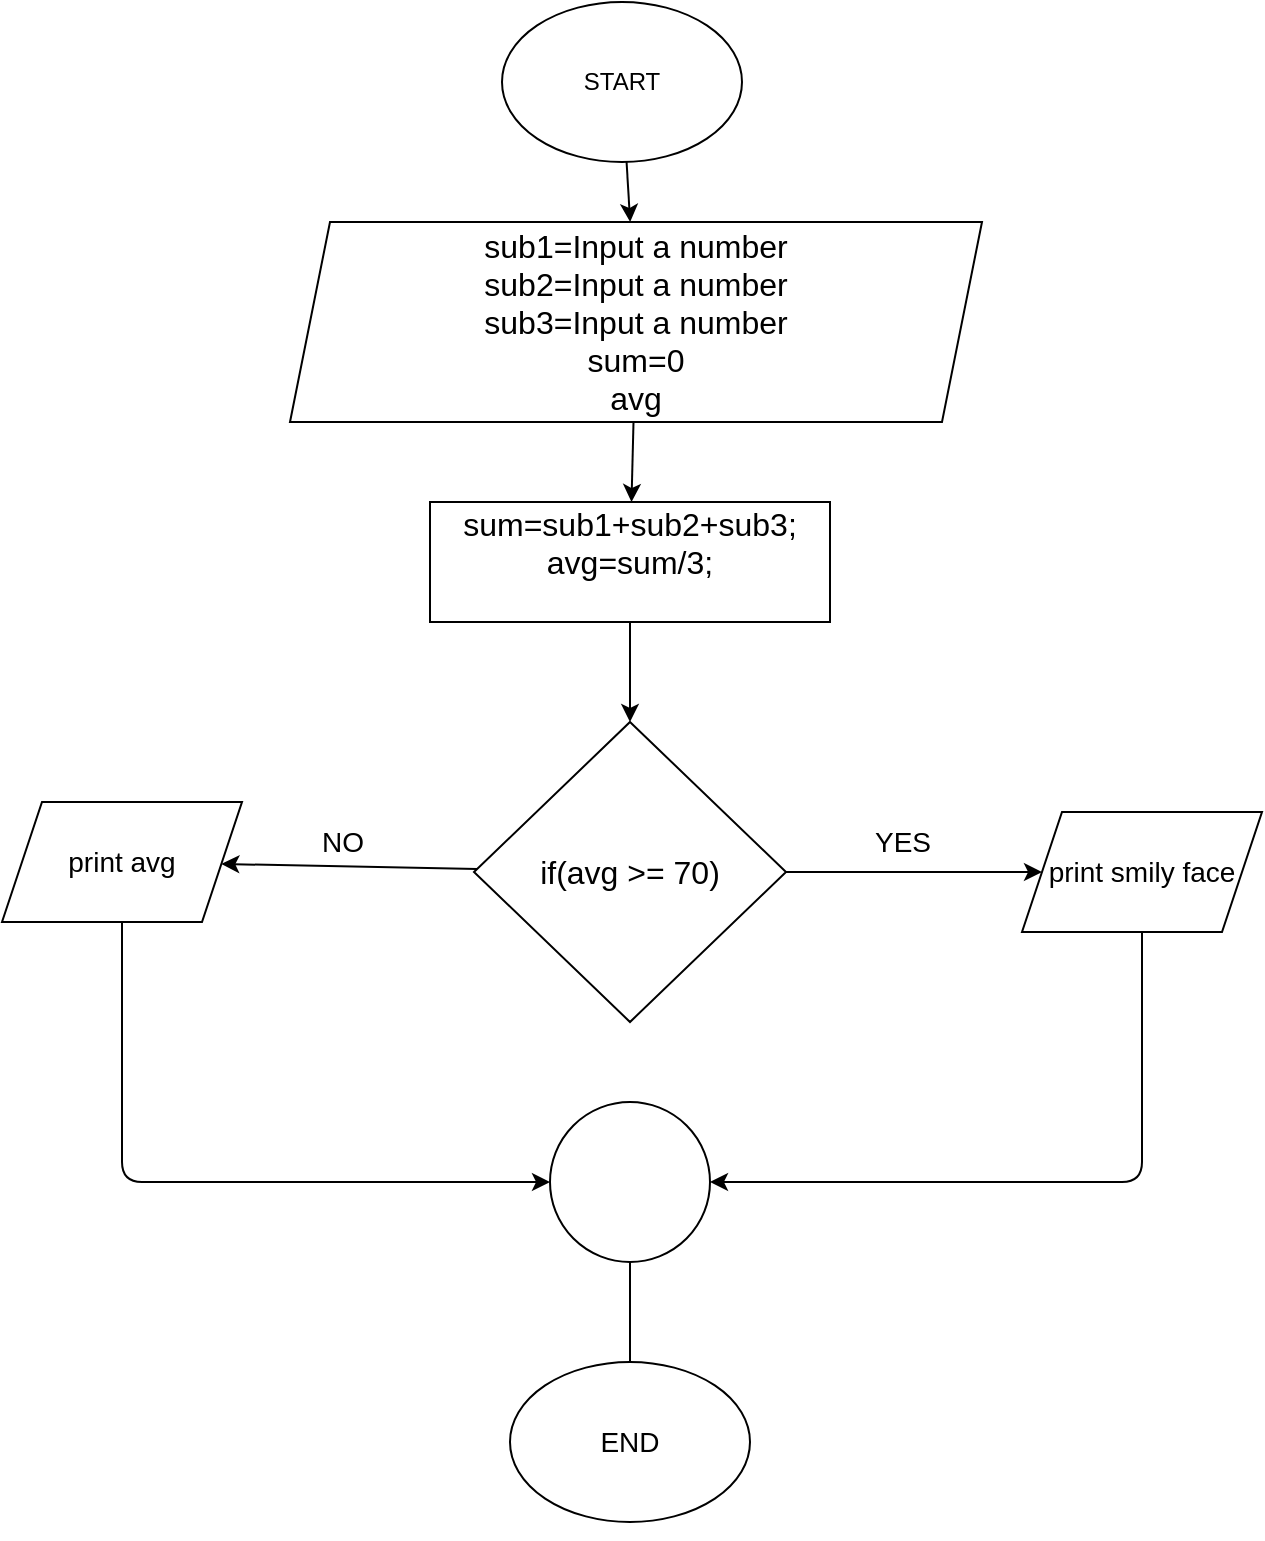 <mxfile>
    <diagram id="yP8Zo_d3nB-GK-JGSS7K" name="Page-1">
        <mxGraphModel dx="890" dy="478" grid="1" gridSize="10" guides="1" tooltips="1" connect="1" arrows="1" fold="1" page="1" pageScale="1" pageWidth="827" pageHeight="1169" math="0" shadow="0">
            <root>
                <mxCell id="0"/>
                <mxCell id="1" parent="0"/>
                <mxCell id="6" value="" style="edgeStyle=none;html=1;fontSize=14;" edge="1" parent="1" source="2" target="3">
                    <mxGeometry relative="1" as="geometry"/>
                </mxCell>
                <mxCell id="2" value="START" style="ellipse;whiteSpace=wrap;html=1;" vertex="1" parent="1">
                    <mxGeometry x="350" y="60" width="120" height="80" as="geometry"/>
                </mxCell>
                <mxCell id="5" value="" style="edgeStyle=none;html=1;fontSize=14;" edge="1" parent="1" source="3" target="4">
                    <mxGeometry relative="1" as="geometry"/>
                </mxCell>
                <mxCell id="3" value="&lt;font size=&quot;3&quot;&gt;sub1=Input a number&lt;br&gt;&lt;/font&gt;&lt;span style=&quot;font-size: medium&quot;&gt;sub2=Input a number&lt;br&gt;&lt;/span&gt;&lt;span style=&quot;font-size: medium&quot;&gt;sub3=Input a number&lt;br&gt;&lt;/span&gt;&lt;font size=&quot;3&quot;&gt;sum=0&lt;br&gt;avg&lt;br&gt;&lt;/font&gt;" style="shape=parallelogram;perimeter=parallelogramPerimeter;whiteSpace=wrap;html=1;fixedSize=1;" vertex="1" parent="1">
                    <mxGeometry x="244" y="170" width="346" height="100" as="geometry"/>
                </mxCell>
                <mxCell id="8" value="" style="edgeStyle=none;html=1;fontSize=14;" edge="1" parent="1" source="4" target="7">
                    <mxGeometry relative="1" as="geometry"/>
                </mxCell>
                <mxCell id="4" value="&lt;font size=&quot;3&quot;&gt;sum=sub1+sub2+sub3;&lt;br&gt;avg=sum/3;&lt;br&gt;&lt;br&gt;&lt;/font&gt;" style="whiteSpace=wrap;html=1;" vertex="1" parent="1">
                    <mxGeometry x="314" y="310" width="200" height="60" as="geometry"/>
                </mxCell>
                <mxCell id="12" value="" style="edgeStyle=none;html=1;fontSize=14;" edge="1" parent="1" source="7" target="9">
                    <mxGeometry relative="1" as="geometry"/>
                </mxCell>
                <mxCell id="13" value="" style="edgeStyle=none;html=1;fontSize=14;" edge="1" parent="1" source="7" target="11">
                    <mxGeometry relative="1" as="geometry"/>
                </mxCell>
                <mxCell id="7" value="&lt;font size=&quot;3&quot;&gt;if(avg &amp;gt;= 70)&lt;/font&gt;" style="rhombus;whiteSpace=wrap;html=1;" vertex="1" parent="1">
                    <mxGeometry x="336" y="420" width="156" height="150" as="geometry"/>
                </mxCell>
                <mxCell id="18" style="edgeStyle=none;html=1;entryX=1;entryY=0.5;entryDx=0;entryDy=0;fontSize=14;" edge="1" parent="1" source="9" target="16">
                    <mxGeometry relative="1" as="geometry">
                        <Array as="points">
                            <mxPoint x="670" y="650"/>
                        </Array>
                    </mxGeometry>
                </mxCell>
                <mxCell id="9" value="print smily face" style="shape=parallelogram;perimeter=parallelogramPerimeter;whiteSpace=wrap;html=1;fixedSize=1;fontSize=14;" vertex="1" parent="1">
                    <mxGeometry x="610" y="465" width="120" height="60" as="geometry"/>
                </mxCell>
                <mxCell id="17" style="edgeStyle=none;html=1;entryX=0;entryY=0.5;entryDx=0;entryDy=0;fontSize=14;" edge="1" parent="1" source="11" target="16">
                    <mxGeometry relative="1" as="geometry">
                        <Array as="points">
                            <mxPoint x="160" y="650"/>
                        </Array>
                    </mxGeometry>
                </mxCell>
                <mxCell id="11" value="print avg" style="shape=parallelogram;perimeter=parallelogramPerimeter;whiteSpace=wrap;html=1;fixedSize=1;fontSize=14;" vertex="1" parent="1">
                    <mxGeometry x="100" y="460" width="120" height="60" as="geometry"/>
                </mxCell>
                <mxCell id="14" value="YES" style="text;html=1;align=center;verticalAlign=middle;resizable=0;points=[];autosize=1;strokeColor=none;fillColor=none;fontSize=14;" vertex="1" parent="1">
                    <mxGeometry x="530" y="470" width="40" height="20" as="geometry"/>
                </mxCell>
                <mxCell id="15" value="NO" style="text;html=1;align=center;verticalAlign=middle;resizable=0;points=[];autosize=1;strokeColor=none;fillColor=none;fontSize=14;" vertex="1" parent="1">
                    <mxGeometry x="250" y="470" width="40" height="20" as="geometry"/>
                </mxCell>
                <mxCell id="20" value="" style="edgeStyle=none;html=1;fontSize=14;startArrow=none;" edge="1" parent="1" source="22">
                    <mxGeometry relative="1" as="geometry">
                        <mxPoint x="414" y="820" as="targetPoint"/>
                    </mxGeometry>
                </mxCell>
                <mxCell id="16" value="" style="ellipse;whiteSpace=wrap;html=1;aspect=fixed;fontSize=14;" vertex="1" parent="1">
                    <mxGeometry x="374" y="610" width="80" height="80" as="geometry"/>
                </mxCell>
                <mxCell id="22" value="END" style="ellipse;whiteSpace=wrap;html=1;fontSize=14;" vertex="1" parent="1">
                    <mxGeometry x="354" y="740" width="120" height="80" as="geometry"/>
                </mxCell>
                <mxCell id="23" value="" style="edgeStyle=none;html=1;fontSize=14;endArrow=none;" edge="1" parent="1" source="16" target="22">
                    <mxGeometry relative="1" as="geometry">
                        <mxPoint x="414" y="690" as="sourcePoint"/>
                        <mxPoint x="414" y="820" as="targetPoint"/>
                    </mxGeometry>
                </mxCell>
            </root>
        </mxGraphModel>
    </diagram>
</mxfile>